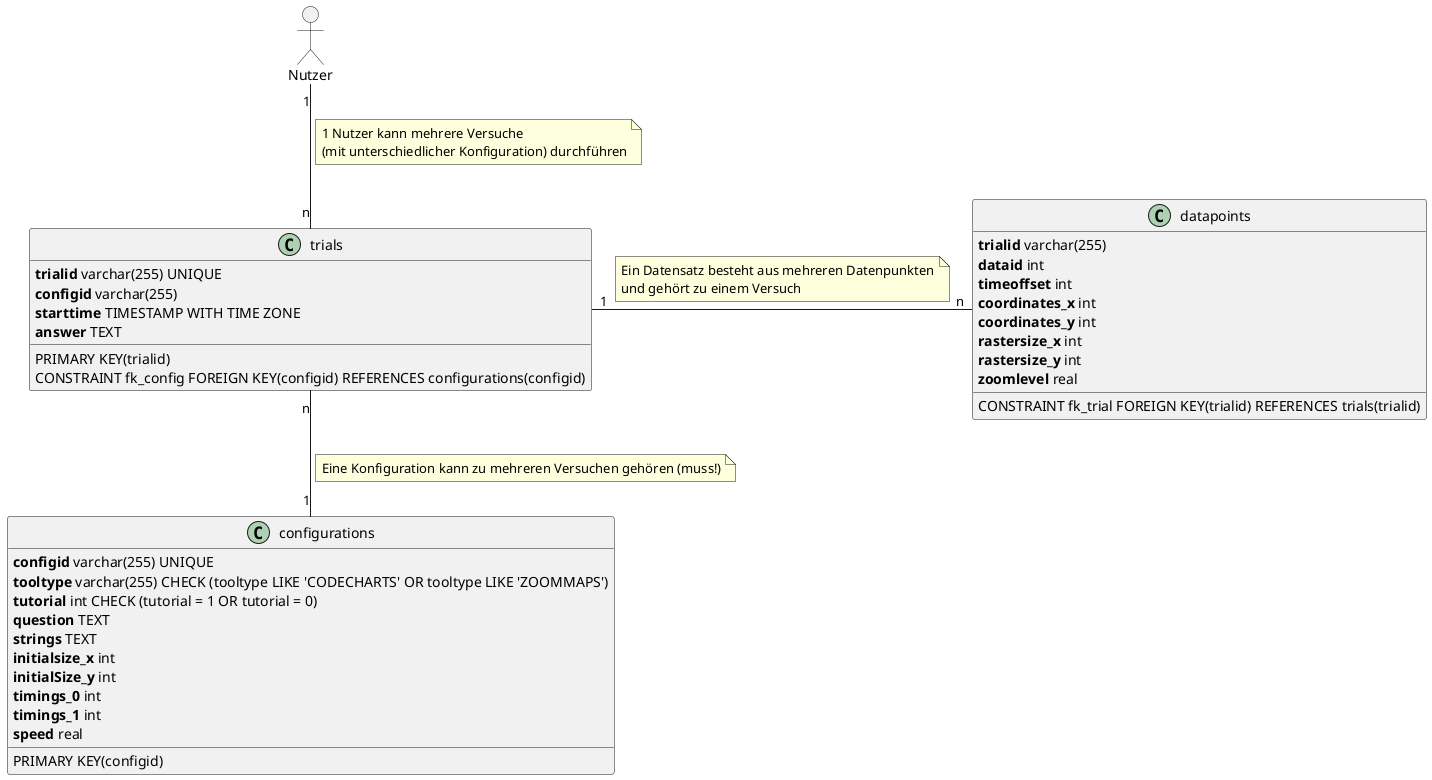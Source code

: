 @startuml database

allowmixing

actor "Nutzer" as n

class "configurations" as c {
    **configid** varchar(255) UNIQUE
    **tooltype** varchar(255) CHECK (tooltype LIKE 'CODECHARTS' OR tooltype LIKE 'ZOOMMAPS')
    **tutorial** int CHECK (tutorial = 1 OR tutorial = 0)
    **question** TEXT
    **strings** TEXT
    **initialsize_x** int
    **initialSize_y** int
    **timings_0** int
    **timings_1** int
    **speed** real
    __
    PRIMARY KEY(configid)
}

class "trials" as t {
    **trialid** varchar(255) UNIQUE
    **configid** varchar(255)
    **starttime** TIMESTAMP WITH TIME ZONE
    **answer** TEXT
    __
    PRIMARY KEY(trialid)
    CONSTRAINT fk_config FOREIGN KEY(configid) REFERENCES configurations(configid)
}

class "datapoints" as d {
    **trialid** varchar(255)
    **dataid** int
    **timeoffset** int
    **coordinates_x** int
    **coordinates_y** int
    **rastersize_x** int
    **rastersize_y** int
    **zoomlevel** real
    __
    CONSTRAINT fk_trial FOREIGN KEY(trialid) REFERENCES trials(trialid)
}

n "1" -- "n" t
note on link
    1 Nutzer kann mehrere Versuche
    (mit unterschiedlicher Konfiguration) durchführen
end note
t "1" -r- "n" d
note on link
    Ein Datensatz besteht aus mehreren Datenpunkten
    und gehört zu einem Versuch
end note
t "n" -- "1" c
note on link
    Eine Konfiguration kann zu mehreren Versuchen gehören (muss!)
end note
@enduml
